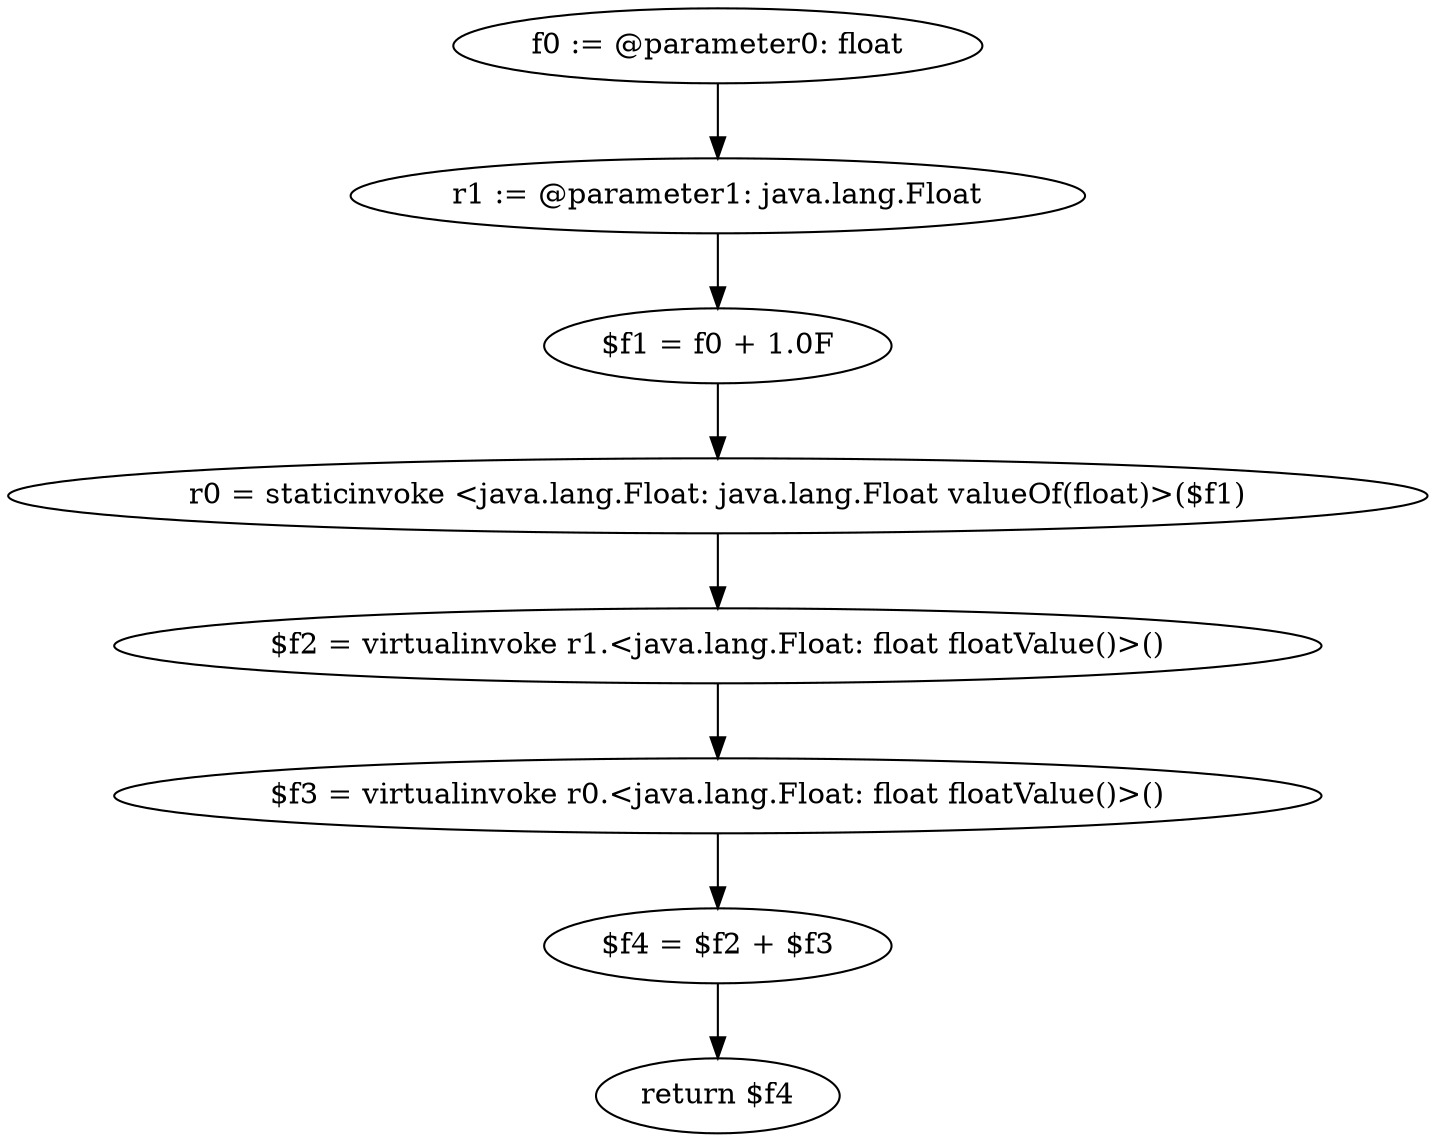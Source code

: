digraph "unitGraph" {
    "f0 := @parameter0: float"
    "r1 := @parameter1: java.lang.Float"
    "$f1 = f0 + 1.0F"
    "r0 = staticinvoke <java.lang.Float: java.lang.Float valueOf(float)>($f1)"
    "$f2 = virtualinvoke r1.<java.lang.Float: float floatValue()>()"
    "$f3 = virtualinvoke r0.<java.lang.Float: float floatValue()>()"
    "$f4 = $f2 + $f3"
    "return $f4"
    "f0 := @parameter0: float"->"r1 := @parameter1: java.lang.Float";
    "r1 := @parameter1: java.lang.Float"->"$f1 = f0 + 1.0F";
    "$f1 = f0 + 1.0F"->"r0 = staticinvoke <java.lang.Float: java.lang.Float valueOf(float)>($f1)";
    "r0 = staticinvoke <java.lang.Float: java.lang.Float valueOf(float)>($f1)"->"$f2 = virtualinvoke r1.<java.lang.Float: float floatValue()>()";
    "$f2 = virtualinvoke r1.<java.lang.Float: float floatValue()>()"->"$f3 = virtualinvoke r0.<java.lang.Float: float floatValue()>()";
    "$f3 = virtualinvoke r0.<java.lang.Float: float floatValue()>()"->"$f4 = $f2 + $f3";
    "$f4 = $f2 + $f3"->"return $f4";
}
